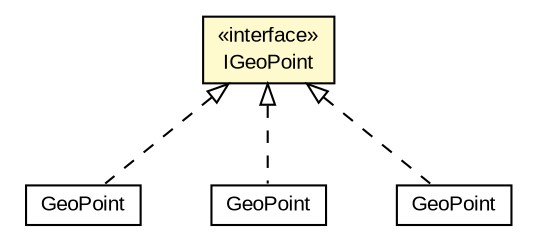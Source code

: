 #!/usr/local/bin/dot
#
# Class diagram 
# Generated by UMLGraph version R5_6-24-gf6e263 (http://www.umlgraph.org/)
#

digraph G {
	edge [fontname="arial",fontsize=10,labelfontname="arial",labelfontsize=10];
	node [fontname="arial",fontsize=10,shape=plaintext];
	nodesep=0.25;
	ranksep=0.5;
	// org.osmdroid.api.IGeoPoint
	c39172 [label=<<table title="org.osmdroid.api.IGeoPoint" border="0" cellborder="1" cellspacing="0" cellpadding="2" port="p" bgcolor="lemonChiffon" href="./IGeoPoint.html">
		<tr><td><table border="0" cellspacing="0" cellpadding="1">
<tr><td align="center" balign="center"> &#171;interface&#187; </td></tr>
<tr><td align="center" balign="center"> IGeoPoint </td></tr>
		</table></td></tr>
		</table>>, URL="./IGeoPoint.html", fontname="arial", fontcolor="black", fontsize=10.0];
	// org.osmdroid.util.GeoPoint
	c39260 [label=<<table title="org.osmdroid.util.GeoPoint" border="0" cellborder="1" cellspacing="0" cellpadding="2" port="p" href="../util/GeoPoint.html">
		<tr><td><table border="0" cellspacing="0" cellpadding="1">
<tr><td align="center" balign="center"> GeoPoint </td></tr>
		</table></td></tr>
		</table>>, URL="../util/GeoPoint.html", fontname="arial", fontcolor="black", fontsize=10.0];
	// org.osmdroid.google.wrapper.GeoPoint
	c39362 [label=<<table title="org.osmdroid.google.wrapper.GeoPoint" border="0" cellborder="1" cellspacing="0" cellpadding="2" port="p" href="../google/wrapper/GeoPoint.html">
		<tr><td><table border="0" cellspacing="0" cellpadding="1">
<tr><td align="center" balign="center"> GeoPoint </td></tr>
		</table></td></tr>
		</table>>, URL="../google/wrapper/GeoPoint.html", fontname="arial", fontcolor="black", fontsize=10.0];
	// org.osmdroid.google.wrapper.v2.GeoPoint
	c39367 [label=<<table title="org.osmdroid.google.wrapper.v2.GeoPoint" border="0" cellborder="1" cellspacing="0" cellpadding="2" port="p" href="../google/wrapper/v2/GeoPoint.html">
		<tr><td><table border="0" cellspacing="0" cellpadding="1">
<tr><td align="center" balign="center"> GeoPoint </td></tr>
		</table></td></tr>
		</table>>, URL="../google/wrapper/v2/GeoPoint.html", fontname="arial", fontcolor="black", fontsize=10.0];
	//org.osmdroid.util.GeoPoint implements org.osmdroid.api.IGeoPoint
	c39172:p -> c39260:p [dir=back,arrowtail=empty,style=dashed];
	//org.osmdroid.google.wrapper.GeoPoint implements org.osmdroid.api.IGeoPoint
	c39172:p -> c39362:p [dir=back,arrowtail=empty,style=dashed];
	//org.osmdroid.google.wrapper.v2.GeoPoint implements org.osmdroid.api.IGeoPoint
	c39172:p -> c39367:p [dir=back,arrowtail=empty,style=dashed];
}

